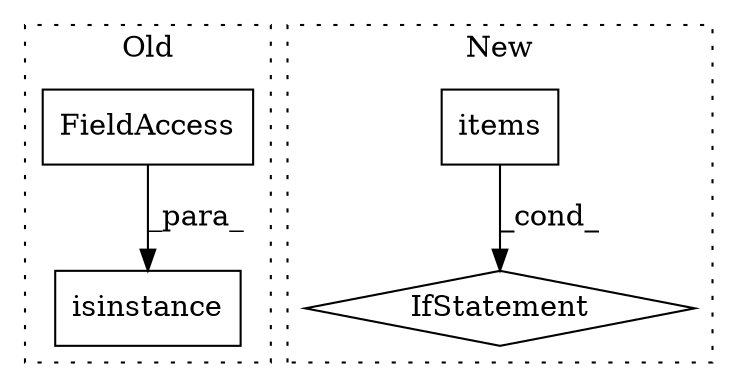 digraph G {
subgraph cluster0 {
1 [label="isinstance" a="32" s="13091,13188" l="11,2" shape="box"];
3 [label="FieldAccess" a="22" s="13102" l="11" shape="box"];
label = "Old";
style="dotted";
}
subgraph cluster1 {
2 [label="items" a="32" s="14053" l="7" shape="box"];
4 [label="IfStatement" a="25" s="14246" l="3" shape="diamond"];
label = "New";
style="dotted";
}
2 -> 4 [label="_cond_"];
3 -> 1 [label="_para_"];
}